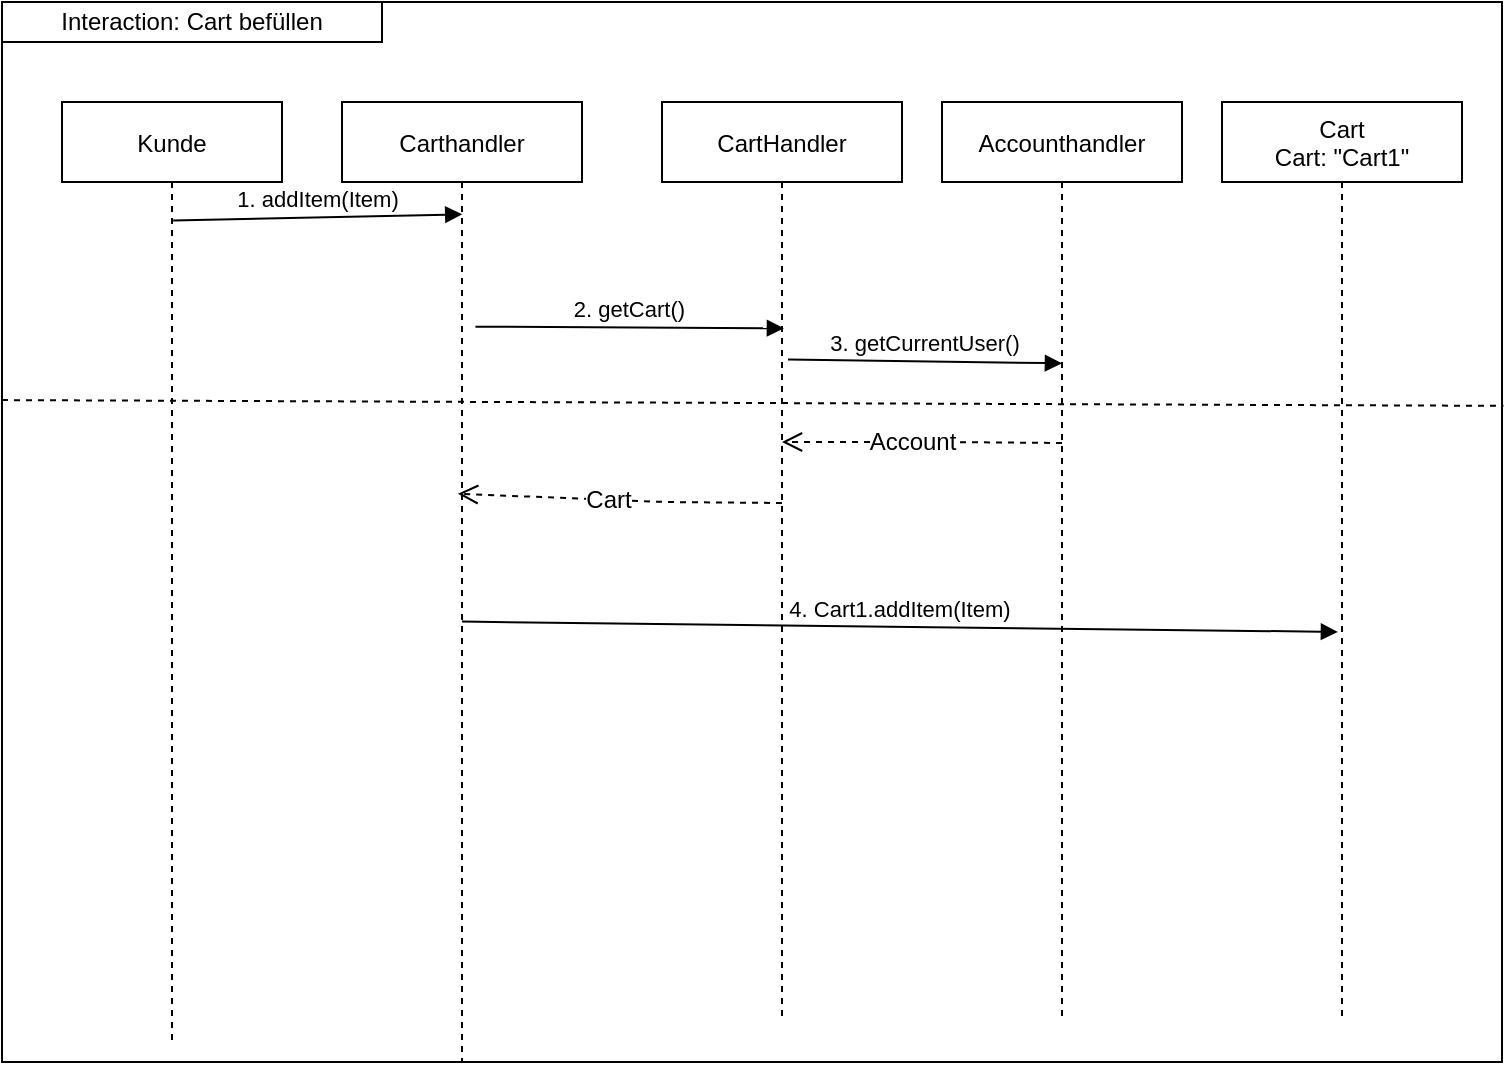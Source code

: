 <mxfile version="12.2.4" pages="1"><diagram id="kgpKYQtTHZ0yAKxKKP6v" name="Page-1"><mxGraphModel dx="1360" dy="750" grid="1" gridSize="10" guides="1" tooltips="1" connect="1" arrows="1" fold="1" page="1" pageScale="1" pageWidth="850" pageHeight="1100" math="0" shadow="0"><root><mxCell id="0"/><mxCell id="1" parent="0"/><mxCell id="stRXW4PTEFD8_z_3p_Lk-3" value="" style="rounded=0;whiteSpace=wrap;html=1;" parent="1" vertex="1"><mxGeometry x="30" y="30" width="750" height="530" as="geometry"/></mxCell><mxCell id="stRXW4PTEFD8_z_3p_Lk-4" value="Interaction: Cart befüllen" style="rounded=0;whiteSpace=wrap;html=1;" parent="1" vertex="1"><mxGeometry x="30" y="30" width="190" height="20" as="geometry"/></mxCell><mxCell id="YGDiyoMRFQBf36k0A1Md-4" value="CartHandler" style="shape=umlLifeline;perimeter=lifelinePerimeter;container=1;collapsible=0;recursiveResize=0;rounded=0;shadow=0;strokeWidth=1;" parent="1" vertex="1"><mxGeometry x="360" y="80" width="120" height="460" as="geometry"/></mxCell><mxCell id="3nuBFxr9cyL0pnOWT2aG-5" value="Carthandler" style="shape=umlLifeline;perimeter=lifelinePerimeter;container=1;collapsible=0;recursiveResize=0;rounded=0;shadow=0;strokeWidth=1;" parent="1" vertex="1"><mxGeometry x="200" y="80" width="120" height="480" as="geometry"/></mxCell><mxCell id="3nuBFxr9cyL0pnOWT2aG-1" value="Kunde" style="shape=umlLifeline;perimeter=lifelinePerimeter;container=1;collapsible=0;recursiveResize=0;rounded=0;shadow=0;strokeWidth=1;" parent="1" vertex="1"><mxGeometry x="60" y="80" width="110" height="470" as="geometry"/></mxCell><mxCell id="YGDiyoMRFQBf36k0A1Md-19" value="Accounthandler" style="shape=umlLifeline;perimeter=lifelinePerimeter;container=1;collapsible=0;recursiveResize=0;rounded=0;shadow=0;strokeWidth=1;" parent="1" vertex="1"><mxGeometry x="500" y="80" width="120" height="460" as="geometry"/></mxCell><mxCell id="YGDiyoMRFQBf36k0A1Md-20" value="1. addItem(Item)" style="verticalAlign=bottom;endArrow=block;shadow=0;strokeWidth=1;exitX=0.505;exitY=0.126;exitDx=0;exitDy=0;exitPerimeter=0;entryX=0.501;entryY=0.117;entryDx=0;entryDy=0;entryPerimeter=0;" parent="1" source="3nuBFxr9cyL0pnOWT2aG-1" target="3nuBFxr9cyL0pnOWT2aG-5" edge="1"><mxGeometry relative="1" as="geometry"><mxPoint x="330" y="250" as="sourcePoint"/><mxPoint x="258" y="135" as="targetPoint"/></mxGeometry></mxCell><mxCell id="YGDiyoMRFQBf36k0A1Md-23" value="" style="endArrow=none;dashed=1;html=1;exitX=0;exitY=0.369;exitDx=0;exitDy=0;entryX=1.001;entryY=0.381;entryDx=0;entryDy=0;entryPerimeter=0;exitPerimeter=0;" parent="1" target="stRXW4PTEFD8_z_3p_Lk-3" edge="1"><mxGeometry width="50" height="50" relative="1" as="geometry"><mxPoint x="30" y="229.04" as="sourcePoint"/><mxPoint x="621.77" y="232.4" as="targetPoint"/></mxGeometry></mxCell><mxCell id="YGDiyoMRFQBf36k0A1Md-29" value="2. getCart()" style="verticalAlign=bottom;endArrow=block;entryX=0.508;entryY=0.246;shadow=0;strokeWidth=1;exitX=0.556;exitY=0.234;exitDx=0;exitDy=0;exitPerimeter=0;entryDx=0;entryDy=0;entryPerimeter=0;" parent="1" source="3nuBFxr9cyL0pnOWT2aG-5" target="YGDiyoMRFQBf36k0A1Md-4" edge="1"><mxGeometry relative="1" as="geometry"><mxPoint x="330" y="260" as="sourcePoint"/><mxPoint x="500" y="260" as="targetPoint"/></mxGeometry></mxCell><mxCell id="2" value="3. getCurrentUser()" style="verticalAlign=bottom;endArrow=block;entryX=0.508;entryY=0.246;shadow=0;strokeWidth=1;exitX=0.525;exitY=0.28;exitDx=0;exitDy=0;exitPerimeter=0;entryDx=0;entryDy=0;entryPerimeter=0;" edge="1" parent="1" source="YGDiyoMRFQBf36k0A1Md-4"><mxGeometry relative="1" as="geometry"><mxPoint x="405.72" y="209.82" as="sourcePoint"/><mxPoint x="559.96" y="210.66" as="targetPoint"/></mxGeometry></mxCell><mxCell id="3" value="" style="verticalAlign=bottom;endArrow=open;dashed=1;endSize=8;shadow=0;strokeWidth=1;" edge="1" parent="1"><mxGeometry x="0.001" y="-10" relative="1" as="geometry"><mxPoint x="420" y="250" as="targetPoint"/><mxPoint x="560" y="250.5" as="sourcePoint"/><Array as="points"><mxPoint x="500" y="250"/></Array><mxPoint as="offset"/></mxGeometry></mxCell><mxCell id="5" value="Account" style="text;html=1;resizable=0;points=[];align=center;verticalAlign=middle;labelBackgroundColor=#ffffff;" vertex="1" connectable="0" parent="3"><mxGeometry x="0.071" relative="1" as="geometry"><mxPoint as="offset"/></mxGeometry></mxCell><mxCell id="6" value="Cart&#10;Cart: &quot;Cart1&quot;" style="shape=umlLifeline;perimeter=lifelinePerimeter;container=1;collapsible=0;recursiveResize=0;rounded=0;shadow=0;strokeWidth=1;" vertex="1" parent="1"><mxGeometry x="640" y="80" width="120" height="460" as="geometry"/></mxCell><mxCell id="10" value="" style="verticalAlign=bottom;endArrow=open;dashed=1;endSize=8;shadow=0;strokeWidth=1;entryX=0.483;entryY=0.408;entryDx=0;entryDy=0;entryPerimeter=0;" edge="1" parent="1" target="3nuBFxr9cyL0pnOWT2aG-5"><mxGeometry x="0.001" y="-10" relative="1" as="geometry"><mxPoint x="280" y="280" as="targetPoint"/><mxPoint x="420" y="280.5" as="sourcePoint"/><Array as="points"><mxPoint x="360" y="280"/></Array><mxPoint as="offset"/></mxGeometry></mxCell><mxCell id="11" value="Cart" style="text;html=1;resizable=0;points=[];align=center;verticalAlign=middle;labelBackgroundColor=#ffffff;" vertex="1" connectable="0" parent="10"><mxGeometry x="0.071" relative="1" as="geometry"><mxPoint as="offset"/></mxGeometry></mxCell><mxCell id="14" value="4. Cart1.addItem(Item)" style="verticalAlign=bottom;endArrow=block;entryX=0.483;entryY=0.576;shadow=0;strokeWidth=1;exitX=0.525;exitY=0.28;exitDx=0;exitDy=0;exitPerimeter=0;entryDx=0;entryDy=0;entryPerimeter=0;" edge="1" parent="1" target="6"><mxGeometry relative="1" as="geometry"><mxPoint x="260" y="339.8" as="sourcePoint"/><mxPoint x="396.96" y="341.66" as="targetPoint"/></mxGeometry></mxCell></root></mxGraphModel></diagram></mxfile>